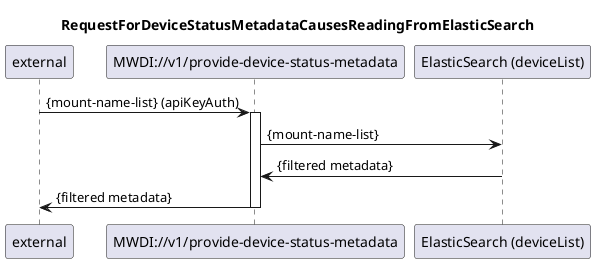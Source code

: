 @startuml 108_ProvideDeviceMetadata
skinparam responseMessageBelowArrow true

title RequestForDeviceStatusMetadataCausesReadingFromElasticSearch

participant "external" as requestor
participant "MWDI://v1/provide-device-status-metadata" as data
participant "ElasticSearch (deviceList)" as es

requestor -> data: {mount-name-list} (apiKeyAuth)
activate data

data -> es: {mount-name-list}
es -> data: {filtered metadata}

data -> requestor: {filtered metadata}
deactivate data

@enduml